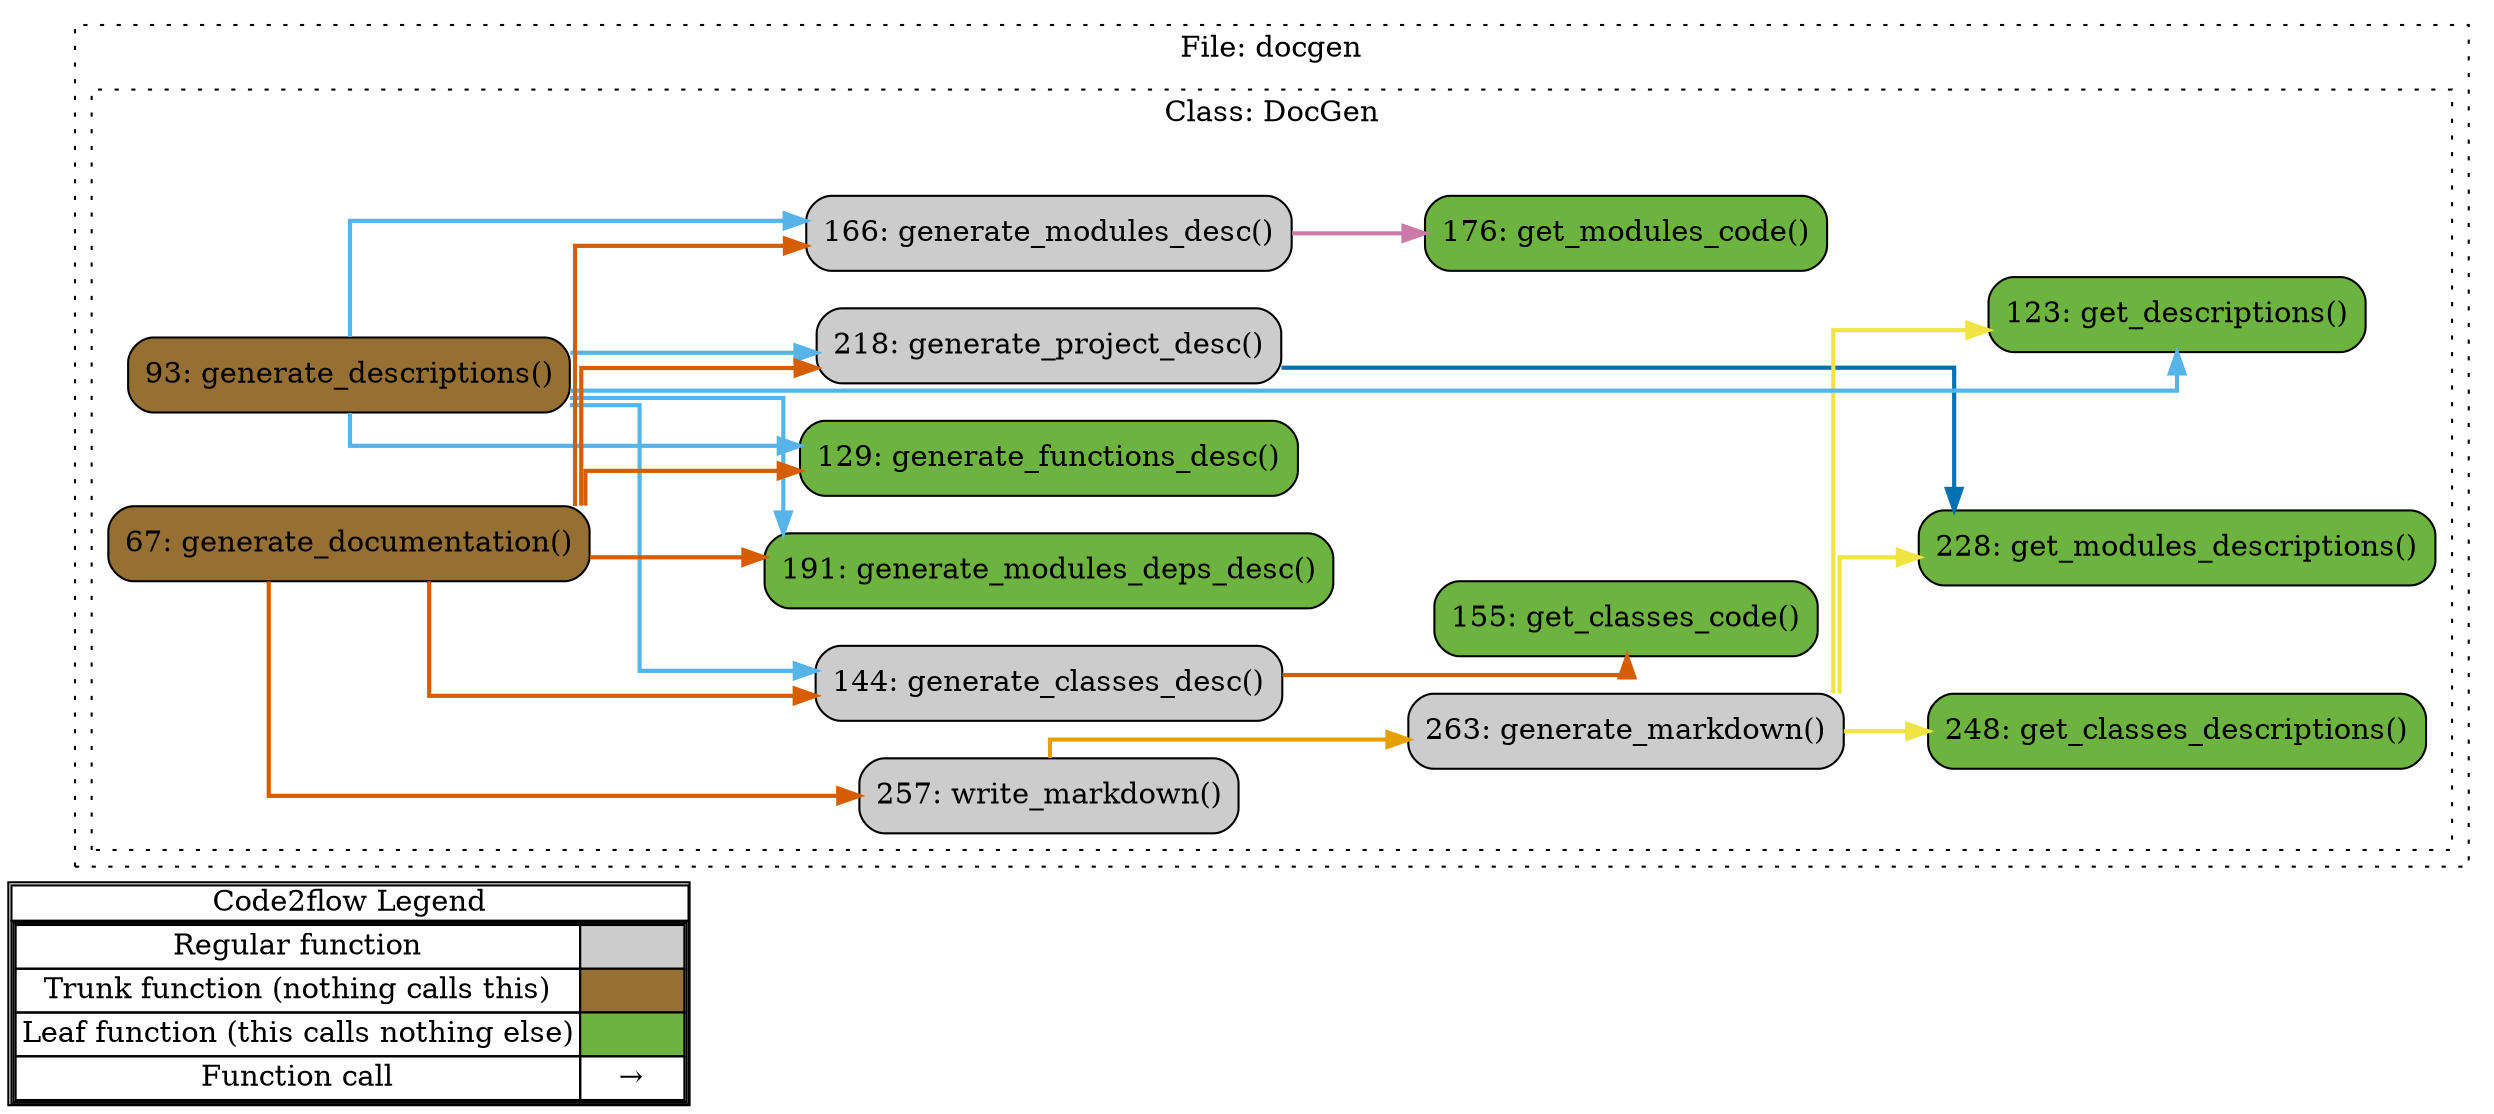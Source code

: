 digraph G {
concentrate=true;
splines="ortho";
rankdir="LR";
subgraph legend{
    rank = min;
    label = "legend";
    Legend [shape=none, margin=0, label = <
        <table cellspacing="0" cellpadding="0" border="1"><tr><td>Code2flow Legend</td></tr><tr><td>
        <table cellspacing="0">
        <tr><td>Regular function</td><td width="50px" bgcolor='#cccccc'></td></tr>
        <tr><td>Trunk function (nothing calls this)</td><td bgcolor='#966F33'></td></tr>
        <tr><td>Leaf function (this calls nothing else)</td><td bgcolor='#6db33f'></td></tr>
        <tr><td>Function call</td><td><font color='black'>&#8594;</font></td></tr>
        </table></td></tr></table>
        >];
}node_211c6fc6 [label="144: generate_classes_desc()" name="docgen::DocGen.generate_classes_desc" shape="rect" style="rounded,filled" fillcolor="#cccccc" ];
node_7130cf3d [label="218: generate_project_desc()" name="docgen::DocGen.generate_project_desc" shape="rect" style="rounded,filled" fillcolor="#cccccc" ];
node_7e4669b4 [label="263: generate_markdown()" name="docgen::DocGen.generate_markdown" shape="rect" style="rounded,filled" fillcolor="#cccccc" ];
node_dd0fbce1 [label="257: write_markdown()" name="docgen::DocGen.write_markdown" shape="rect" style="rounded,filled" fillcolor="#cccccc" ];
node_7cc51c94 [label="191: generate_modules_deps_desc()" name="docgen::DocGen.generate_modules_deps_desc" shape="rect" style="rounded,filled" fillcolor="#6db33f" ];
node_374fc90b [label="123: get_descriptions()" name="docgen::DocGen.get_descriptions" shape="rect" style="rounded,filled" fillcolor="#6db33f" ];
node_f3492a9d [label="155: get_classes_code()" name="docgen::DocGen.get_classes_code" shape="rect" style="rounded,filled" fillcolor="#6db33f" ];
node_f3ff99b5 [label="129: generate_functions_desc()" name="docgen::DocGen.generate_functions_desc" shape="rect" style="rounded,filled" fillcolor="#6db33f" ];
node_a79b6ca2 [label="93: generate_descriptions()" name="docgen::DocGen.generate_descriptions" shape="rect" style="rounded,filled" fillcolor="#966F33" ];
node_e76f501f [label="166: generate_modules_desc()" name="docgen::DocGen.generate_modules_desc" shape="rect" style="rounded,filled" fillcolor="#cccccc" ];
node_59ed0a42 [label="228: get_modules_descriptions()" name="docgen::DocGen.get_modules_descriptions" shape="rect" style="rounded,filled" fillcolor="#6db33f" ];
node_e1606719 [label="248: get_classes_descriptions()" name="docgen::DocGen.get_classes_descriptions" shape="rect" style="rounded,filled" fillcolor="#6db33f" ];
node_43771c76 [label="67: generate_documentation()" name="docgen::DocGen.generate_documentation" shape="rect" style="rounded,filled" fillcolor="#966F33" ];
node_71eae47e [label="176: get_modules_code()" name="docgen::DocGen.get_modules_code" shape="rect" style="rounded,filled" fillcolor="#6db33f" ];
node_43771c76 -> node_f3ff99b5 [color="#D55E00" penwidth="2"];
node_43771c76 -> node_211c6fc6 [color="#D55E00" penwidth="2"];
node_43771c76 -> node_e76f501f [color="#D55E00" penwidth="2"];
node_43771c76 -> node_7cc51c94 [color="#D55E00" penwidth="2"];
node_43771c76 -> node_7130cf3d [color="#D55E00" penwidth="2"];
node_43771c76 -> node_dd0fbce1 [color="#D55E00" penwidth="2"];
node_a79b6ca2 -> node_f3ff99b5 [color="#56B4E9" penwidth="2"];
node_a79b6ca2 -> node_211c6fc6 [color="#56B4E9" penwidth="2"];
node_a79b6ca2 -> node_e76f501f [color="#56B4E9" penwidth="2"];
node_a79b6ca2 -> node_7cc51c94 [color="#56B4E9" penwidth="2"];
node_a79b6ca2 -> node_7130cf3d [color="#56B4E9" penwidth="2"];
node_a79b6ca2 -> node_374fc90b [color="#56B4E9" penwidth="2"];
node_211c6fc6 -> node_f3492a9d [color="#D55E00" penwidth="2"];
node_e76f501f -> node_71eae47e [color="#CC79A7" penwidth="2"];
node_7130cf3d -> node_59ed0a42 [color="#0072B2" penwidth="2"];
node_dd0fbce1 -> node_7e4669b4 [color="#E69F00" penwidth="2"];
node_7e4669b4 -> node_374fc90b [color="#F0E442" penwidth="2"];
node_7e4669b4 -> node_59ed0a42 [color="#F0E442" penwidth="2"];
node_7e4669b4 -> node_e1606719 [color="#F0E442" penwidth="2"];
subgraph cluster_defeb2cf {
    label="File: docgen";
    name="docgen";
    style="filled";
    graph[style=dotted];
    subgraph cluster_e0ee7b68 {
        node_43771c76 node_a79b6ca2 node_374fc90b node_f3ff99b5 node_211c6fc6 node_f3492a9d node_e76f501f node_71eae47e node_7cc51c94 node_7130cf3d node_59ed0a42 node_e1606719 node_dd0fbce1 node_7e4669b4;
        label="Class: DocGen";
        name="DocGen";
        style="filled";
        graph[style=dotted];
    };
};
}
